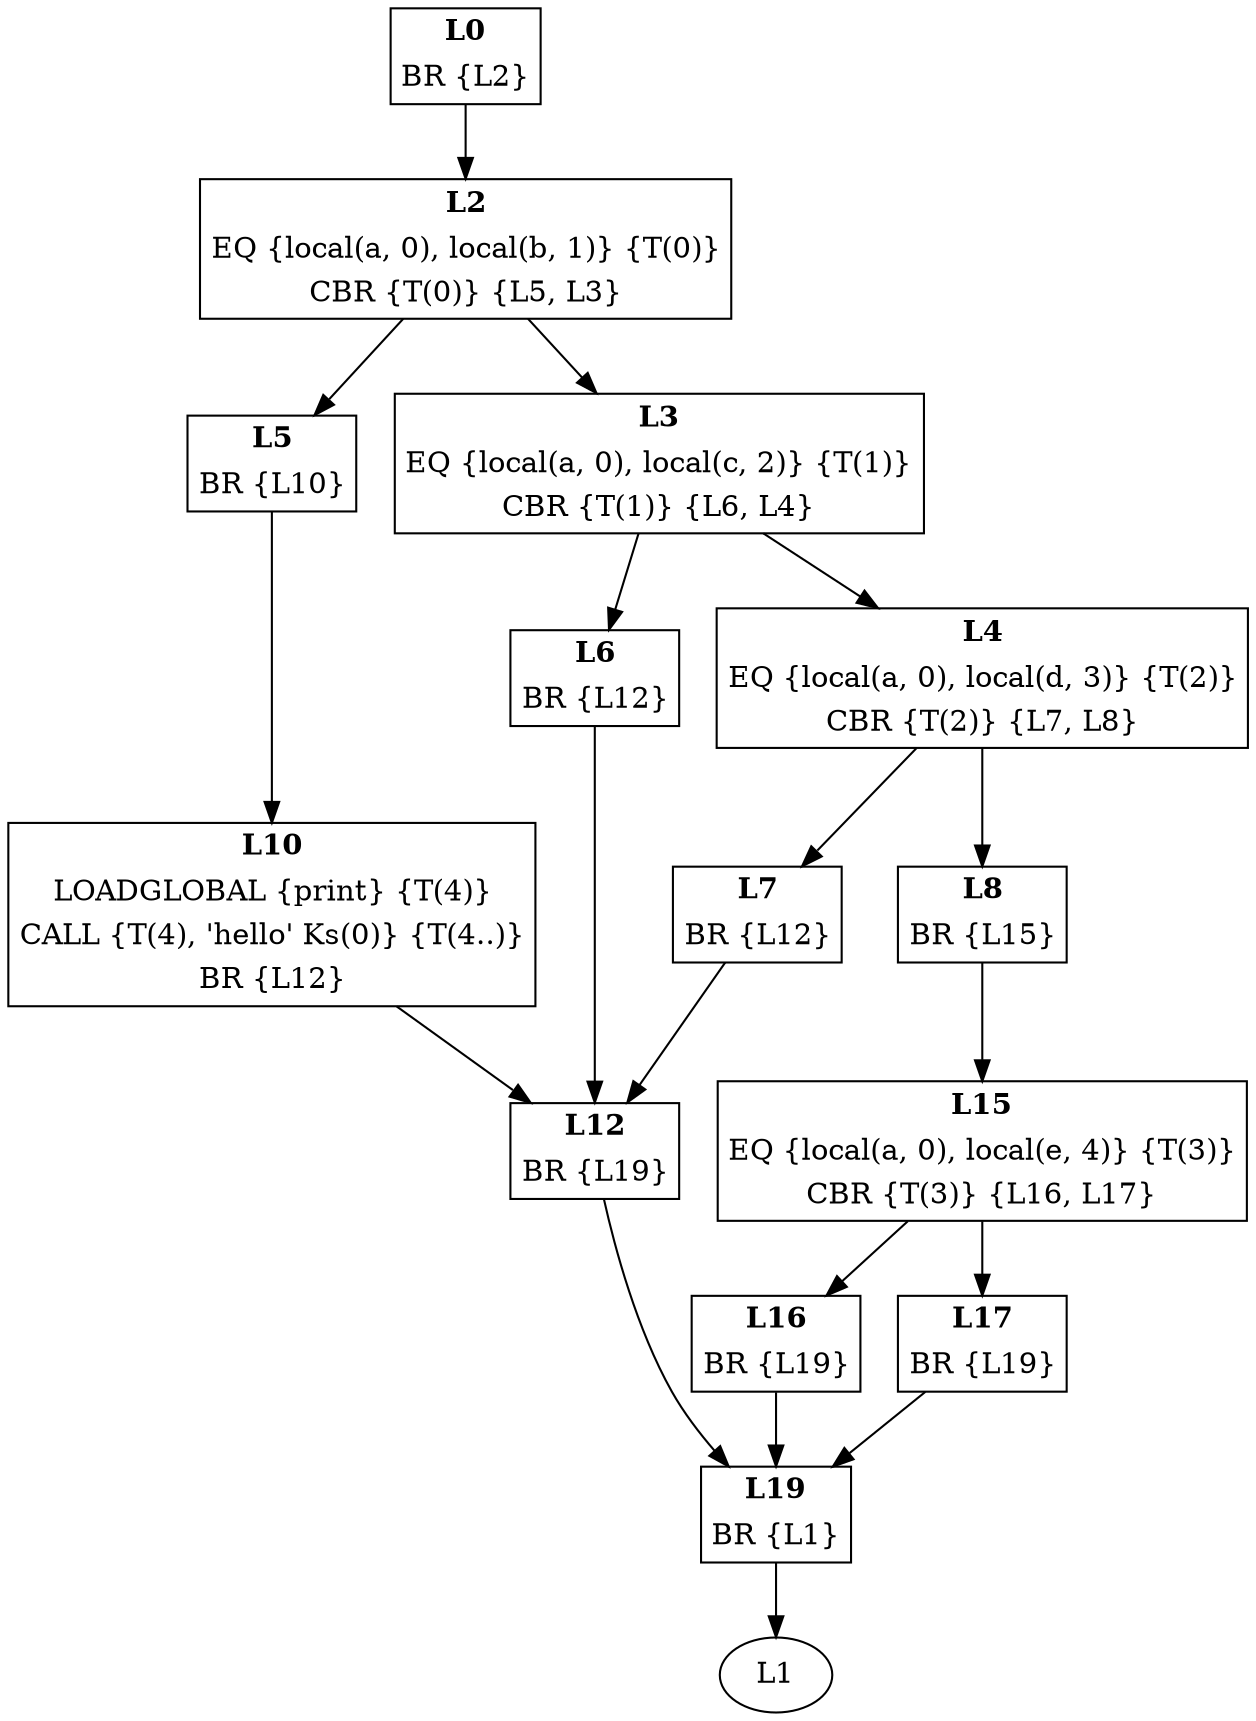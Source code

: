 digraph Proc1 {
L0 [shape=none, margin=0, label=<<TABLE BORDER="1" CELLBORDER="0">
<TR><TD><B>L0</B></TD></TR>
<TR><TD>BR {L2}</TD></TR>
</TABLE>>];
L0 -> L2
L2 [shape=none, margin=0, label=<<TABLE BORDER="1" CELLBORDER="0">
<TR><TD><B>L2</B></TD></TR>
<TR><TD>EQ {local(a, 0), local(b, 1)} {T(0)}</TD></TR>
<TR><TD>CBR {T(0)} {L5, L3}</TD></TR>
</TABLE>>];
L2 -> L5
L2 -> L3
L3 [shape=none, margin=0, label=<<TABLE BORDER="1" CELLBORDER="0">
<TR><TD><B>L3</B></TD></TR>
<TR><TD>EQ {local(a, 0), local(c, 2)} {T(1)}</TD></TR>
<TR><TD>CBR {T(1)} {L6, L4}</TD></TR>
</TABLE>>];
L3 -> L6
L3 -> L4
L4 [shape=none, margin=0, label=<<TABLE BORDER="1" CELLBORDER="0">
<TR><TD><B>L4</B></TD></TR>
<TR><TD>EQ {local(a, 0), local(d, 3)} {T(2)}</TD></TR>
<TR><TD>CBR {T(2)} {L7, L8}</TD></TR>
</TABLE>>];
L4 -> L7
L4 -> L8
L5 [shape=none, margin=0, label=<<TABLE BORDER="1" CELLBORDER="0">
<TR><TD><B>L5</B></TD></TR>
<TR><TD>BR {L10}</TD></TR>
</TABLE>>];
L5 -> L10
L6 [shape=none, margin=0, label=<<TABLE BORDER="1" CELLBORDER="0">
<TR><TD><B>L6</B></TD></TR>
<TR><TD>BR {L12}</TD></TR>
</TABLE>>];
L6 -> L12
L7 [shape=none, margin=0, label=<<TABLE BORDER="1" CELLBORDER="0">
<TR><TD><B>L7</B></TD></TR>
<TR><TD>BR {L12}</TD></TR>
</TABLE>>];
L7 -> L12
L8 [shape=none, margin=0, label=<<TABLE BORDER="1" CELLBORDER="0">
<TR><TD><B>L8</B></TD></TR>
<TR><TD>BR {L15}</TD></TR>
</TABLE>>];
L8 -> L15
L10 [shape=none, margin=0, label=<<TABLE BORDER="1" CELLBORDER="0">
<TR><TD><B>L10</B></TD></TR>
<TR><TD>LOADGLOBAL {print} {T(4)}</TD></TR>
<TR><TD>CALL {T(4), 'hello' Ks(0)} {T(4..)}</TD></TR>
<TR><TD>BR {L12}</TD></TR>
</TABLE>>];
L10 -> L12
L12 [shape=none, margin=0, label=<<TABLE BORDER="1" CELLBORDER="0">
<TR><TD><B>L12</B></TD></TR>
<TR><TD>BR {L19}</TD></TR>
</TABLE>>];
L12 -> L19
L15 [shape=none, margin=0, label=<<TABLE BORDER="1" CELLBORDER="0">
<TR><TD><B>L15</B></TD></TR>
<TR><TD>EQ {local(a, 0), local(e, 4)} {T(3)}</TD></TR>
<TR><TD>CBR {T(3)} {L16, L17}</TD></TR>
</TABLE>>];
L15 -> L16
L15 -> L17
L16 [shape=none, margin=0, label=<<TABLE BORDER="1" CELLBORDER="0">
<TR><TD><B>L16</B></TD></TR>
<TR><TD>BR {L19}</TD></TR>
</TABLE>>];
L16 -> L19
L17 [shape=none, margin=0, label=<<TABLE BORDER="1" CELLBORDER="0">
<TR><TD><B>L17</B></TD></TR>
<TR><TD>BR {L19}</TD></TR>
</TABLE>>];
L17 -> L19
L19 [shape=none, margin=0, label=<<TABLE BORDER="1" CELLBORDER="0">
<TR><TD><B>L19</B></TD></TR>
<TR><TD>BR {L1}</TD></TR>
</TABLE>>];
L19 -> L1
}
